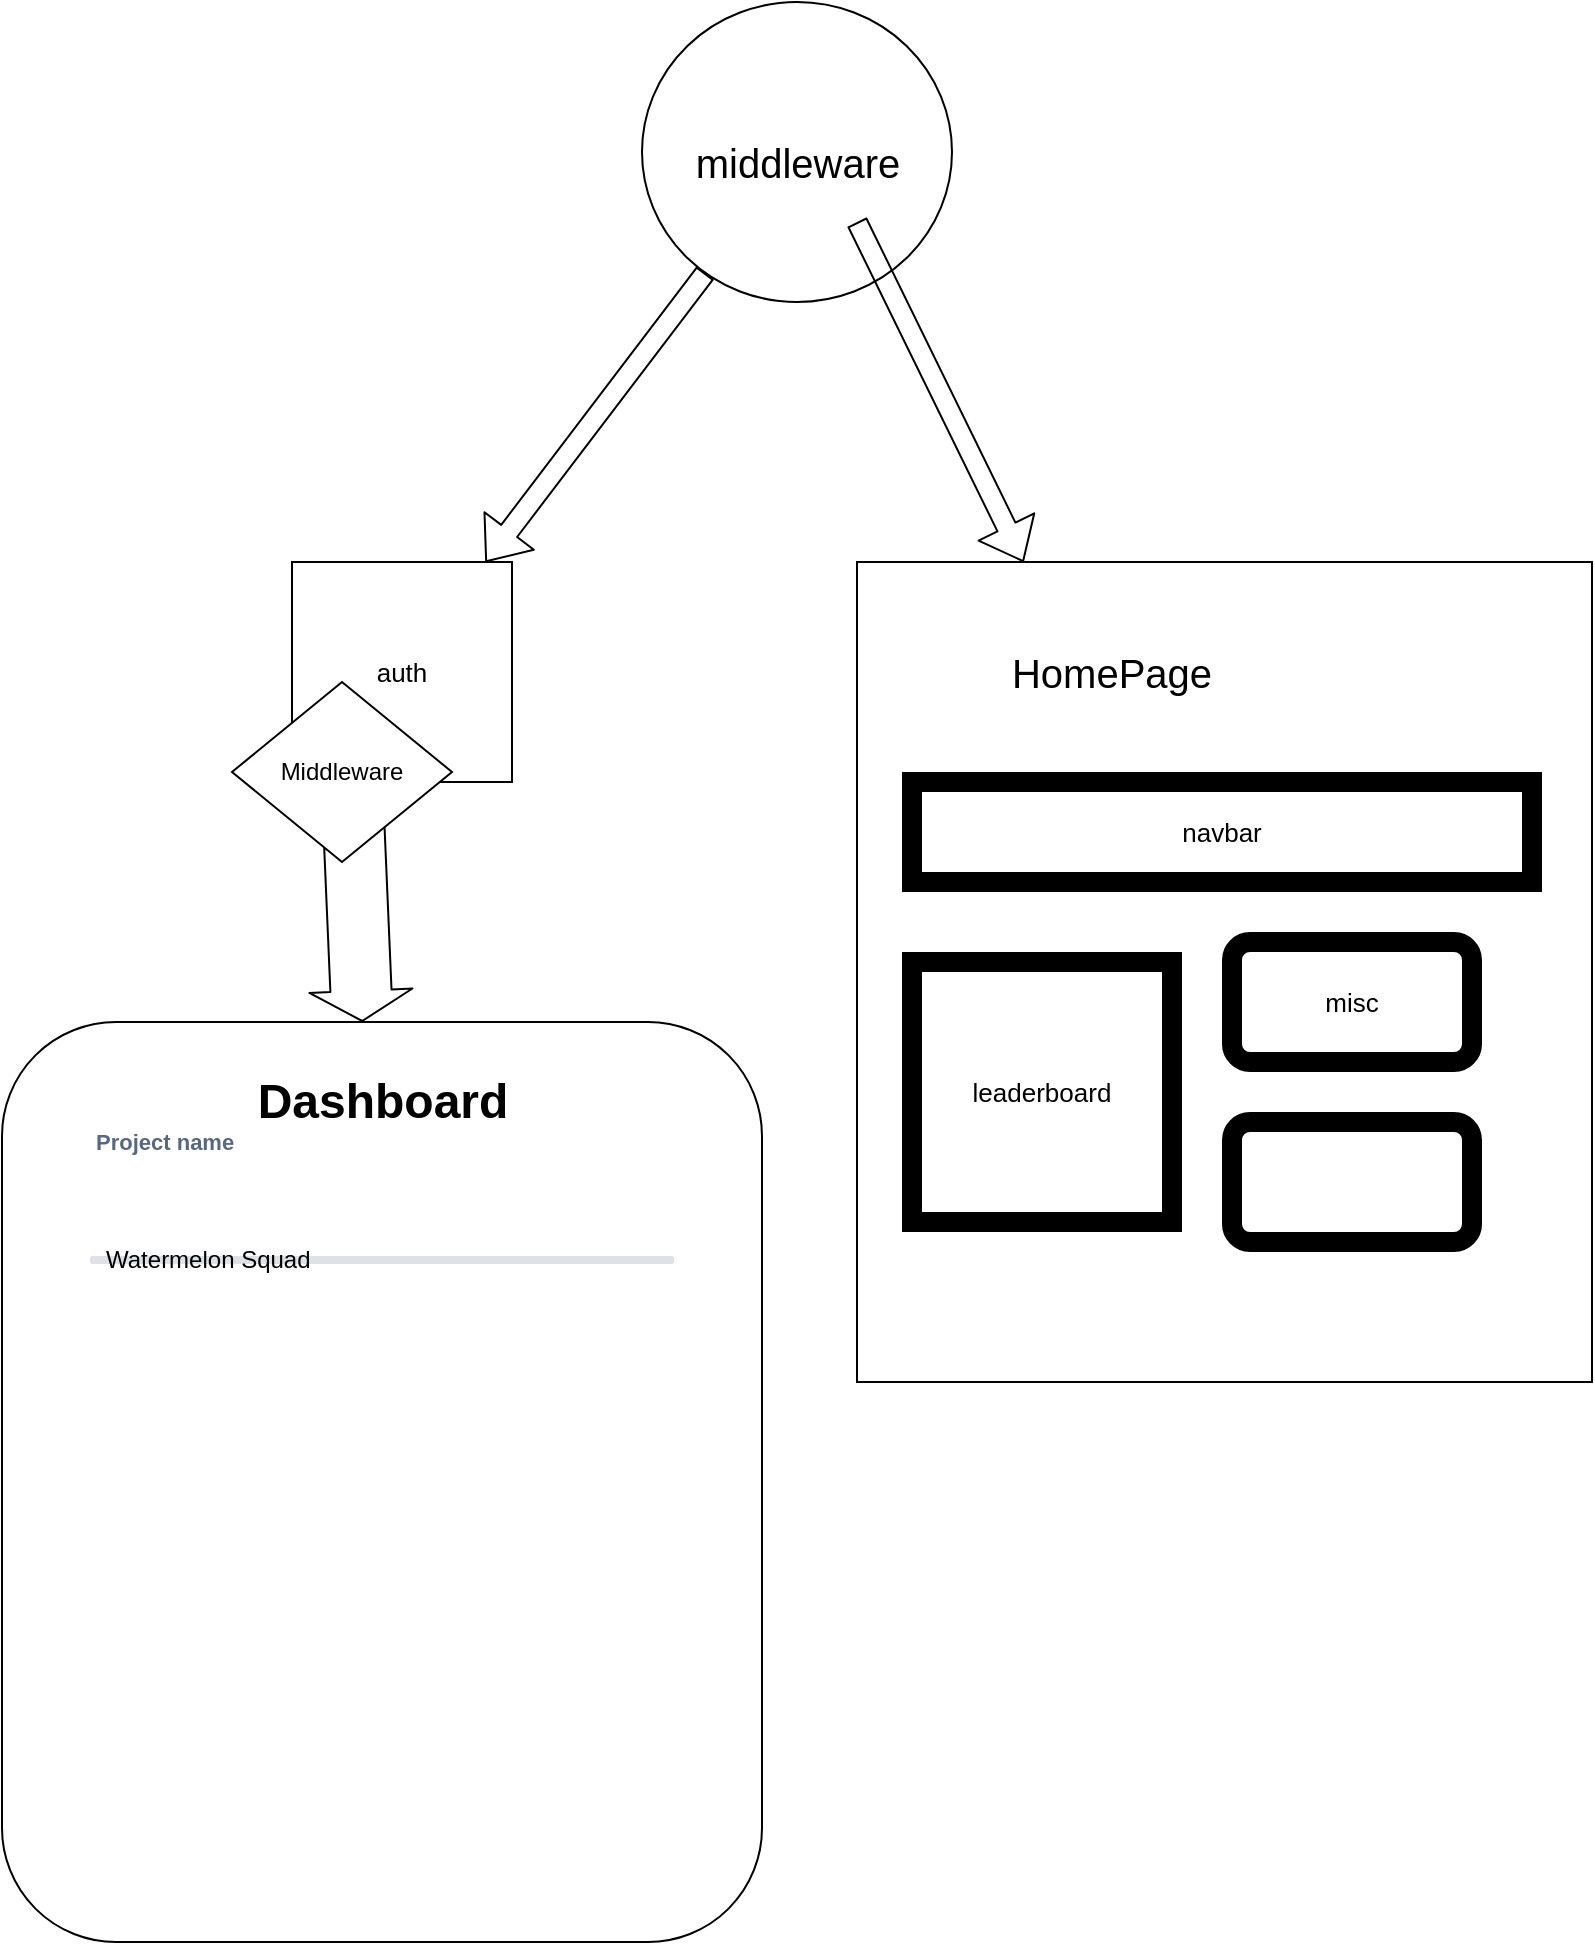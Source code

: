 <mxfile>
    <diagram id="cQC_hJ_l3crFCeVcvLKi" name="Page-1">
        <mxGraphModel dx="1551" dy="878" grid="1" gridSize="10" guides="1" tooltips="1" connect="1" arrows="1" fold="1" page="1" pageScale="1" pageWidth="850" pageHeight="1100" math="0" shadow="0">
            <root>
                <mxCell id="0"/>
                <mxCell id="1" parent="0"/>
                <mxCell id="2" value="" style="rounded=0;whiteSpace=wrap;html=1;" parent="1" vertex="1">
                    <mxGeometry x="472.5" y="330" width="367.5" height="410" as="geometry"/>
                </mxCell>
                <mxCell id="3" value="&lt;font style=&quot;font-size: 13px;&quot;&gt;auth&lt;/font&gt;" style="whiteSpace=wrap;html=1;aspect=fixed;" parent="1" vertex="1">
                    <mxGeometry x="190" y="330" width="110" height="110" as="geometry"/>
                </mxCell>
                <mxCell id="4" value="" style="ellipse;whiteSpace=wrap;html=1;" parent="1" vertex="1">
                    <mxGeometry x="365" y="50" width="155" height="150" as="geometry"/>
                </mxCell>
                <mxCell id="5" value="middleware" style="text;strokeColor=none;align=center;fillColor=none;html=1;verticalAlign=middle;whiteSpace=wrap;rounded=0;strokeWidth=10;fontSize=20;" parent="1" vertex="1">
                    <mxGeometry x="412.5" y="90" width="60" height="80" as="geometry"/>
                </mxCell>
                <mxCell id="6" value="HomePage" style="text;strokeColor=none;align=center;fillColor=none;html=1;verticalAlign=middle;whiteSpace=wrap;rounded=0;strokeWidth=10;fontSize=20;" parent="1" vertex="1">
                    <mxGeometry x="570" y="370" width="60" height="30" as="geometry"/>
                </mxCell>
                <mxCell id="12" value="" style="shape=flexArrow;endArrow=classic;html=1;fontSize=13;" parent="1" target="2" edge="1">
                    <mxGeometry width="50" height="50" relative="1" as="geometry">
                        <mxPoint x="472.5" y="160" as="sourcePoint"/>
                        <mxPoint x="492.5" y="400" as="targetPoint"/>
                    </mxGeometry>
                </mxCell>
                <mxCell id="13" value="" style="shape=flexArrow;endArrow=classic;html=1;fontSize=13;" parent="1" source="4" target="3" edge="1">
                    <mxGeometry width="50" height="50" relative="1" as="geometry">
                        <mxPoint x="400" y="500" as="sourcePoint"/>
                        <mxPoint x="450" y="450" as="targetPoint"/>
                        <Array as="points"/>
                    </mxGeometry>
                </mxCell>
                <mxCell id="16" value="navbar&lt;br&gt;" style="rounded=0;whiteSpace=wrap;html=1;strokeWidth=10;fontSize=13;" parent="1" vertex="1">
                    <mxGeometry x="500" y="440" width="310" height="50" as="geometry"/>
                </mxCell>
                <mxCell id="17" value="leaderboard" style="whiteSpace=wrap;html=1;aspect=fixed;strokeWidth=10;fontSize=13;" parent="1" vertex="1">
                    <mxGeometry x="500" y="530" width="130" height="130" as="geometry"/>
                </mxCell>
                <mxCell id="18" value="misc" style="rounded=1;whiteSpace=wrap;html=1;strokeWidth=10;fontSize=13;" parent="1" vertex="1">
                    <mxGeometry x="660" y="520" width="120" height="60" as="geometry"/>
                </mxCell>
                <mxCell id="19" value="" style="rounded=1;whiteSpace=wrap;html=1;strokeWidth=10;fontSize=13;" parent="1" vertex="1">
                    <mxGeometry x="660" y="610" width="120" height="60" as="geometry"/>
                </mxCell>
                <mxCell id="441" value="&lt;h1&gt;&lt;br&gt;&lt;/h1&gt;" style="rounded=1;whiteSpace=wrap;html=1;" vertex="1" parent="1">
                    <mxGeometry x="45" y="560" width="380" height="460" as="geometry"/>
                </mxCell>
                <mxCell id="442" value="" style="shape=flexArrow;endArrow=classic;html=1;width=30.588;endSize=4.718;" edge="1" parent="1" target="441">
                    <mxGeometry width="50" height="50" relative="1" as="geometry">
                        <mxPoint x="220" y="440" as="sourcePoint"/>
                        <mxPoint x="270" y="390" as="targetPoint"/>
                    </mxGeometry>
                </mxCell>
                <mxCell id="443" value="Dashboard" style="text;strokeColor=none;fillColor=none;html=1;fontSize=24;fontStyle=1;verticalAlign=middle;align=center;" vertex="1" parent="1">
                    <mxGeometry x="185" y="580" width="100" height="40" as="geometry"/>
                </mxCell>
                <mxCell id="444" value="Middleware" style="rhombus;whiteSpace=wrap;html=1;" vertex="1" parent="1">
                    <mxGeometry x="160" y="390" width="110" height="90" as="geometry"/>
                </mxCell>
                <mxCell id="446" value="Project name" style="fillColor=none;strokeColor=none;html=1;fontSize=11;fontStyle=0;align=left;fontColor=#596780;fontStyle=1;fontSize=11" vertex="1" parent="1">
                    <mxGeometry x="90" y="620" width="240" as="geometry"/>
                </mxCell>
                <mxCell id="447" value="Watermelon Squad" style="rounded=1;arcSize=9;fillColor=#F7F8F9;align=left;spacingLeft=5;strokeColor=#DEE1E6;html=1;strokeWidth=2;fontSize=12" vertex="1" parent="1">
                    <mxGeometry x="90" y="678" width="290" height="2" as="geometry"/>
                </mxCell>
            </root>
        </mxGraphModel>
    </diagram>
</mxfile>